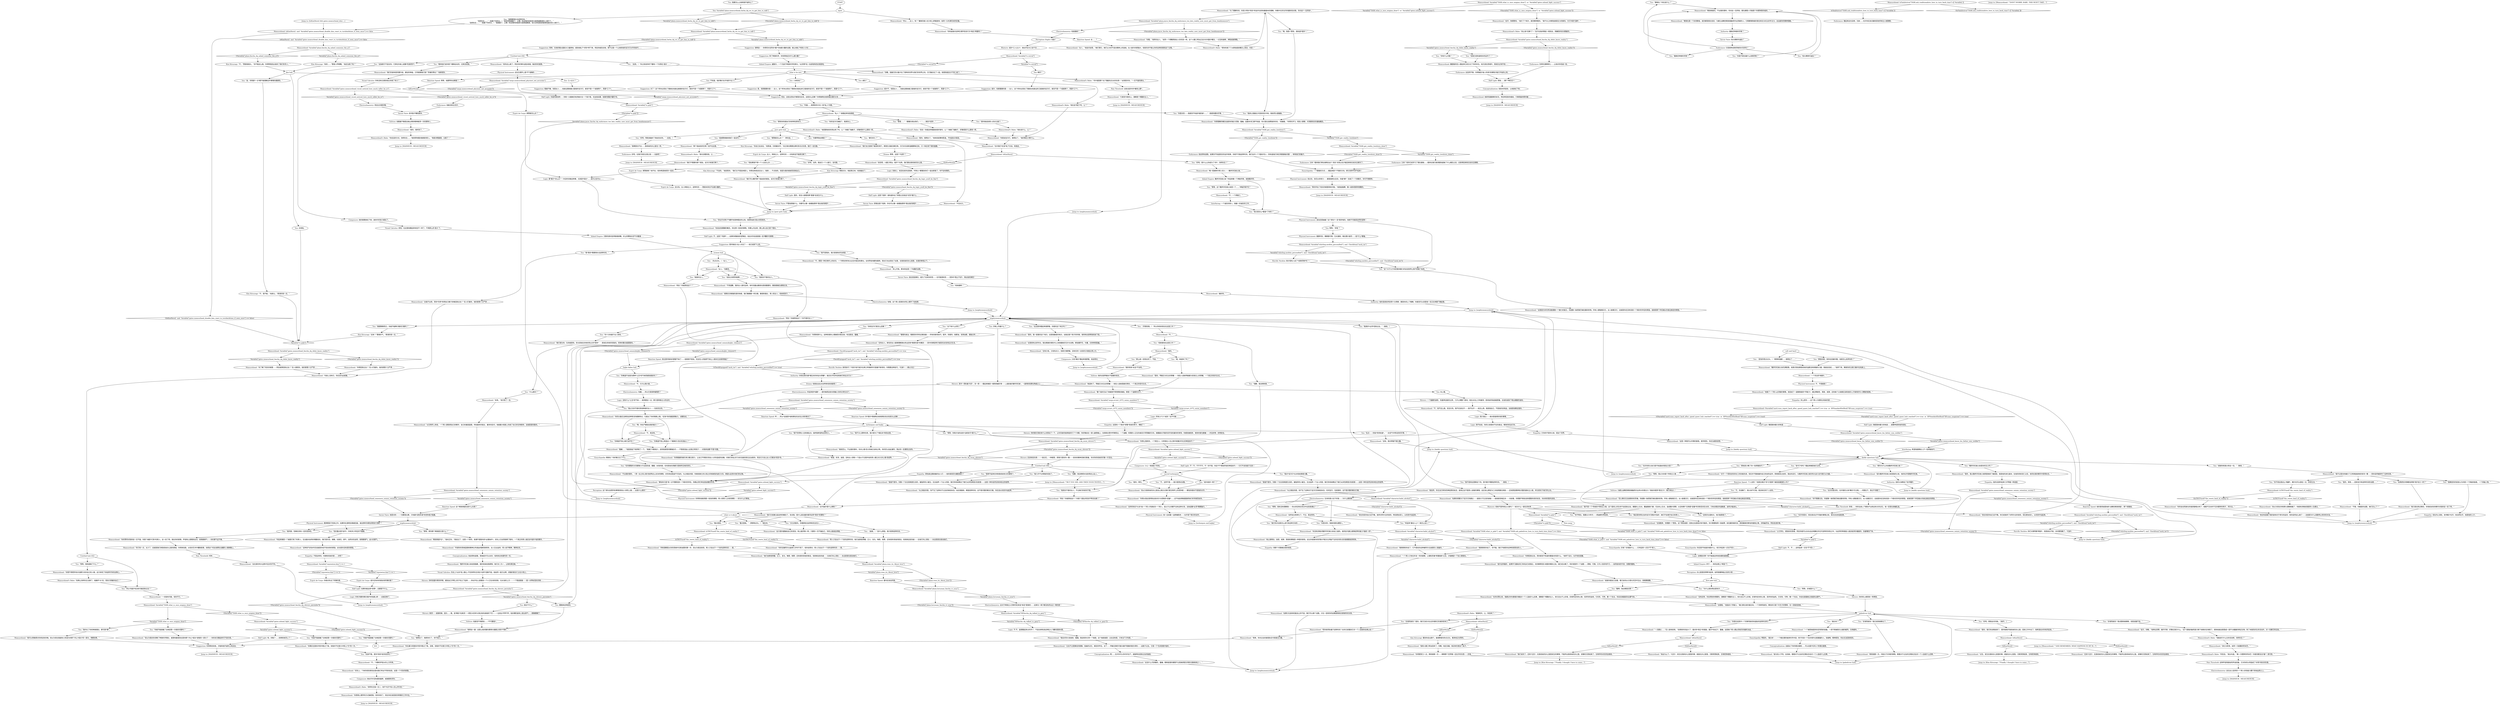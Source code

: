 # MEASUREHEAD / FASCHA DQ
# Ask Measurhead if he knows way to turn back time and have converstaion about True Men in his mum's office.,
# ==================================================
digraph G {
	  0 [label="START"];
	  1 [label="input"];
	  2 [label="Measurehead's Babe: “他能进行什么生命活动呢，测颅先生？”"];
	  3 [label="Untitled hub (04)"];
	  4 [label="You: “我喜欢女人。”"];
	  5 [label="techniques and kojka"];
	  6 [label="Kim Kitsuragi: “还来？”警督叹气。“那请你快一点。”"];
	  7 [label="Measurehead: “你身上没有它。你应该为此感激。”"];
	  8 [label="Measurehead: “私人？”他看起来有些困惑。"];
	  9 [label="Measurehead's Babe: “他是要他妈的哭出来了吗，让？”她皱了皱鼻子，好像闻到什么臭味一样。"];
	  10 [label="You: “你要带我去哪里？”"];
	  11 [label="You: “要花多久？”"];
	  12 [label="Measurehead: “别恐慌，火腿三明治。我开个玩笑。我们要去我母亲的办公室。”"];
	  13 [label="Measurehead: “实际上，个体的视觉表现总是向我们传达不同的信息。这是一个代际的割裂。”"];
	  14 [label="Endurance: 他能活到五百岁。"];
	  15 [label="You: “雅伊济尼奥父亲是你的生父吗？”"];
	  16 [label="Measurehead: “对于一个受到创伤的社工的刻板忧虑。现实并不围绕着你自己的创伤运作。即使我有过创伤，我会欢迎它。与雅伊济尼奥父亲的伟大战斗会令我引以为豪。”"];
	  17 [label="Measurehead: “这是因为你仍然没能摆脱一个暴力的国王。你就像一条把尾巴缩在腿间的狗。所有人都能看见它。女人能看见它，这就是你还没有找到一个相衬的伴侣的原因。或者是那个伴侣被从你身边偷走的原因。”"];
	  18 [label="Reaction Speed: 雷内应该会同意。"];
	  19 [label="You: “我以为你不喜欢其他种族的女人——包括克吉克。”"];
	  20 [label="Logic: 你有冷硬的事实保护你免遭心碎——这就足够了。"];
	  21 [label="Measurehead: Variable[\"gates.measurhead_semenese_semen_retention_society\"]"];
	  22 [label="Variable[\"gates.measurhead_semenese_semen_retention_society\"]", shape=diamond];
	  23 [label="!(Variable[\"gates.measurhead_semenese_semen_retention_society\"])", shape=diamond];
	  24 [label="Logic: 智力独立——绝对是值得庆祝的事情。"];
	  25 [label="Measurehead: “在我看来，你需要一个警告。这个警告就是：回到过去是绝对有可能的。你只需要取得一张船票，前往塞热格利岛，那是塞美尼群岛的极南之境，亦称幽灵岛。然后走进灰域。”"];
	  26 [label="You: “好吧，那我去问问她。”[离开。]"];
	  27 [label="You: “灰域驾驶员？我已经和她聊过了。”"];
	  28 [label="Measurehead: IsKimHere()"];
	  29 [label="IsKimHere()", shape=diamond];
	  30 [label="!(IsKimHere())", shape=diamond];
	  31 [label="Measurehead: Variable[\"TASK.get_reality_lowdown_done\"]"];
	  32 [label="Variable[\"TASK.get_reality_lowdown_done\"]", shape=diamond];
	  33 [label="!(Variable[\"TASK.get_reality_lowdown_done\"])", shape=diamond];
	  34 [label="Measurehead: ”记住，发生在我妈办公室里的事，就留在办公室里。沉默冥想结束，生物竞争继续。“"];
	  35 [label="Measurehead: IsKimHere()"];
	  36 [label="IsKimHere()", shape=diamond];
	  37 [label="!(IsKimHere())", shape=diamond];
	  38 [label="Jump to: [Kim Kitsuragi: \"\"Finally. I thought I have to come...\"]"];
	  39 [label="Measurehead's Babe: “别让他*无聊*了！”宝贝在指间卷起一缕发丝，用嫌恶的目光瞪着你。"];
	  40 [label="Measurehead's Babe: “*你*就是那个在下腹部位生长的东西！”女孩怒斥你。“一文不值的家伙。”"];
	  41 [label="Pain Threshold: 这些话语令你*痛彻心扉*。"];
	  42 [label="Measurehead: “女人，”他自问自答。“她们恨它。她们认为你不适合精神上的连结。女人能令你更强大，但首先你不能让你的自卑妨害到这个过程。”"];
	  43 [label="You: “不，当然不是——我只是想试试看。”"];
	  44 [label="Measurehead: “你了解了现实的根茎——然后就想回到过去？”巨人凝视你。他的表情十分严肃……"];
	  45 [label="Measurehead: IsKimHere()  and  Variable[\"gates.measurhead_disable_kim_react_to_turnbacktime_if_seen_once\"] == false"];
	  46 [label="IsKimHere()  and  Variable[\"gates.measurhead_disable_kim_react_to_turnbacktime_if_seen_once\"] == false", shape=diamond];
	  47 [label="!(IsKimHere()  and  Variable[\"gates.measurhead_disable_kim_react_to_turnbacktime_if_seen_once\"] == false)", shape=diamond];
	  48 [label="Suggestion: 除了种族科学，你觉得他还对什么感兴趣？"];
	  49 [label="You: “那是……”（慢慢扫视女孩们。）“……某些*东西*。”"];
	  50 [label="Esprit de Corps: 那警督怎么办？"];
	  51 [label="Esprit de Corps: 女人，种族主义，逆转时间——对他来说不能更无聊了。"];
	  52 [label="Kim Kitsuragi: 警督点头，收起笔记本。他准备走了。"];
	  53 [label="Endurance: 好吧，在我们改变主意之前——动身吧！"];
	  54 [label="You: “性的重点是*协作*。你有多少伴侣并不重要。”"];
	  55 [label="Empathy: 不是这样的。你拥有母亲的爱……对吧？"];
	  56 [label="Measurehead: “他做了一个男人必须做的事情。他变成了一道钢铁般的*平衡力*。通过稀缺性、禁欲、戒律，还有每个父亲都应该和他的儿子保持的令人尊敬的距离。”"];
	  57 [label="Measurehead: “雅伊济尼奥父亲充满智慧。他意识到如果我母亲的温柔没有制衡的力量，我就会变成……”他停下来，确保你的注意力集中在他身上。"];
	  58 [label="Measurehead: “这里曾有过好时光。我在精美的填色书上涂抹塞美尼花卉与动物。那些魔芋花、针鼹、红树林和狐蝠。”"];
	  59 [label="Conceptualization: 嗯……也许你可以多问问当下，就能明白回到过去的秘密。"];
	  60 [label="You: “你和宝贝们是怎么回事？”"];
	  61 [label="You: “精保社？你在说什么？”"];
	  62 [label="Measurehead: “我刚刚和你说了。它不是给你这种被阿尔古迷惑的人准备的。”"];
	  63 [label="Jump to: [mightymeasurehub]"];
	  64 [label="Jump to: [mightymeasurehub]"];
	  65 [label="Measurehead: “很显然，你无法打碎你的神经质的执念。哀悼过去不是男人该做的事情。这应该让那些为亡夫恸哭寡妇来做——还有那些精神有问题的康米主义者，终日悲叹于他们的公社。”"];
	  66 [label="first pale hub"];
	  67 [label="Measurehead: “我和火腿三明治回来了。你瞧，他还活着。我没有伤害这个条子。”"];
	  68 [label="You: “我需要想办法逆转时间。”\n“测颅先生……”（低垂下你的头。）“我觉得我搞砸了，让唯一有足够的财富来为我答疑解惑的人离开了。”\n“测颅先生……”（低垂下你的头。）“我搞砸了，让唯一有足够的财富来为我答疑解惑，但又没有富裕到能够扭曲光的人离开了。”"];
	  69 [label="Measurehead: “别以为我向你讲解了种族科学理论，就意味着我现在是你那个内心*成长*进程的一部分了——你的状况看起来可不容乐观。”"];
	  70 [label="You: 我要怎么让他和我开诚布公？"];
	  71 [label="You: Variable[\"plaza.measurehead_facha_dq_wc_to_get_him_to_talk\"]"];
	  72 [label="Variable[\"plaza.measurehead_facha_dq_wc_to_get_him_to_talk\"]", shape=diamond];
	  73 [label="!(Variable[\"plaza.measurehead_facha_dq_wc_to_get_him_to_talk\"])", shape=diamond];
	  74 [label="Measurehead: Variable[\"plaza.measurehead_facha_dq_wc_to_get_him_to_talk\"]"];
	  75 [label="Variable[\"plaza.measurehead_facha_dq_wc_to_get_him_to_talk\"]", shape=diamond];
	  76 [label="!(Variable[\"plaza.measurehead_facha_dq_wc_to_get_him_to_talk\"])", shape=diamond];
	  77 [label="You: （说谎。）“你之前说你的下腹有一个东西在‘成长’……”"];
	  78 [label="Jump to: [MAINHUB - MEASUREHUB]"];
	  79 [label="Measurehead: “消化与排泄，如同一只超重的阿米巴。”"];
	  80 [label="Jump to: [MAINHUB - MEASUREHUB]"];
	  81 [label="Measurehead: “不。”"];
	  82 [label="Empathy: 这里有一个绝对*崇敬*母亲的孝子。棒极了！"];
	  83 [label="Half Light: 你就同意他吧——你和一头塞美尼老虎被关在一个笼子里。任由他处置。他随时都能*碾死*你。"];
	  84 [label="You: “我真的*必须*回到过去。”（继续。）"];
	  85 [label="Measurehead: “看看你身边。看看性科学的近期发展——所有的新奇技巧，配件，防腐剂，按摩油，润滑油膏，堕胎诊所……”"];
	  86 [label="Measurehead: Variable[\"plaza.fascha_dq_asked_someone_the_q\"]"];
	  87 [label="Variable[\"plaza.fascha_dq_asked_someone_the_q\"]", shape=diamond];
	  88 [label="!(Variable[\"plaza.fascha_dq_asked_someone_the_q\"])", shape=diamond];
	  89 [label="Perception (Sight): 纹身？"];
	  90 [label="Measurehead: “我们可以撇开那个低幼态的朋友。这次只有我们两个。”"];
	  91 [label="You: “曷城警督能和我们一起去吗？”"];
	  92 [label="Measurehead: “这在爱的伟大战争中会对你不利。”"];
	  93 [label="You: “文化的胜利。你看那些吉皮特和克吉克人……”"];
	  94 [label="Half Light: 如果你能运用*恐惧*，还要爱干什么。"];
	  95 [label="Visual Calculus: 历史上*从未*有人像让·卢克测颅先生现在*这样*坚毅不屈。他如同一座方尖碑，顽强的意志伫立在大地上。"];
	  96 [label="Jump to: [daddy questions hub]"];
	  97 [label="Measurehead: “否认事实无法拯救你的灵魂。你就像一条把尾巴缩在腿间的狗。所有人都能看见它。女人能看见它，这就是你还没有找到一个相衬的伴侣的原因。或者是那个伴侣被从你身边偷走的原因。”"];
	  98 [label="Logic: 不-不，盖理看起来太科学了，不适合掺和进这种乱七八糟的爱欲纠葛。"];
	  99 [label="Measurehead: Variable[\"plaza.rene_its_About_love\"]"];
	  100 [label="Variable[\"plaza.rene_its_About_love\"]", shape=diamond];
	  101 [label="!(Variable[\"plaza.rene_its_About_love\"])", shape=diamond];
	  102 [label="Measurehead: Variable[\"plaza.lorryman_fascha_rc_scss\"]"];
	  103 [label="Variable[\"plaza.lorryman_fascha_rc_scss\"]", shape=diamond];
	  104 [label="!(Variable[\"plaza.lorryman_fascha_rc_scss\"])", shape=diamond];
	  105 [label="Physical Instrument: 你得和他搞清楚一些别的事情，男人和男人之间的事情——你为什么打晕他。"];
	  106 [label="You: “抱歉，我没想把对话变得这么私人。”"];
	  107 [label="Measurehead: “我毫不意外。你像一个在垃圾堆里生活的，被抛弃的小畜生。无法滋养一个女人的爱。我们的母亲教会了我们从异性那里识别爱意——这是一种你显然没有体验过的纽带。”"];
	  108 [label="Measurehead: (Variable[\"yard.cuno_report_back_after_speed_quest_hub_reached\"] == true  or  XPStandardSetBool(\"XP.cuno_suspicion\") == true)"];
	  109 [label="(Variable[\"yard.cuno_report_back_after_speed_quest_hub_reached\"] == true  or  XPStandardSetBool(\"XP.cuno_suspicion\") == true)", shape=diamond];
	  110 [label="!((Variable[\"yard.cuno_report_back_after_speed_quest_hub_reached\"] == true  or  XPStandardSetBool(\"XP.cuno_suspicion\") == true))", shape=diamond];
	  111 [label="You: “也许你的父亲只是不知道如何表达关爱？”"];
	  112 [label="You: “是的，咳咳……回到宝贝和逆转时间的话题……”"];
	  113 [label="Interfacing: 一个诚实的男人，做着一份诚实的工作。"];
	  114 [label="You: “这和宗主国有关。他只能靠我了。”"];
	  115 [label="Measurehead: “还有*记住*，在我母亲的办公室里发生的事情，不能传出我母亲的办公室。安静的沉思结束了，生物学的对抗将会继续。”"];
	  116 [label="You: “灰域驾驶员？是的，我们已经讨论过灰域和它的诸多影响了。”"];
	  117 [label="Jump to: [IsKimHere() && gates.measurhead_disa ...]"];
	  118 [label="Encyclopedia: 啊是的，‘蛋白块’——一个格拉德的舶来科学术语，用于形容一个在灰域中过度暴露的人。张着嘴，精神紧张，完全无法回到现实。"];
	  119 [label="You: “哦，她退休了吗？”"];
	  120 [label="Horrific Necktie: 新奇技巧？*你的*技巧或许在弗兰考格斯时代是最不新奇的。你需要这种技巧，*兄弟*——赖以为生！"];
	  121 [label="You: “你的宝贝们美极了。我真伤心。”"];
	  122 [label="You: “但如果我不想一个人去怎么办……。”"];
	  123 [label="Measurehead: “唯一配被称作男人的人——雅伊济尼奥父亲。”"];
	  124 [label="Inland Empire: 雅伊济尼奥父亲？听起来像一个神秘学家。或者魔术师。"];
	  125 [label="Half Light: 不，这是个*陷阱*……如果你顺着他的逻辑走，他会对你说或者做一些*糟糕*的事情……"];
	  126 [label="You: 摆脱掉这种感觉。"];
	  127 [label="Measurehead: “你的自动驾驶仪的鬼哭狼嚎太响了，我看不见也听不见你要举的例子，阿尔古。”"];
	  128 [label="Horrific Necktie: 你们大聊特聊*精液*，但是谁也不射。派对要落幕了，*兄弟*。"];
	  129 [label="Measurehead: “你不需要记住。你就像一条把尾巴缩在腿间的狗。所有人都能看见它。女人能看见它，这就是你还没有找到一个相衬的伴侣的原因。或者是那个伴侣被从你身边偷走的原因。”"];
	  130 [label="Measurehead: “精保社是一个封闭群组，成员都是意志坚定、为建立战略性精液储备而作出贡献的人。它需要钢铁般的意志和无与伦比的专注力。这远超你的精神潜能。”"];
	  131 [label="Measurehead: Variable[\"gates.measurhead_semenokojkic_chimera\"]"];
	  132 [label="Variable[\"gates.measurhead_semenokojkic_chimera\"]", shape=diamond];
	  133 [label="!(Variable[\"gates.measurhead_semenokojkic_chimera\"])", shape=diamond];
	  134 [label="You: “我们的对话是怎么进行到这种方向的……”"];
	  135 [label="Jump to: [techniques and kojka]"];
	  136 [label="Jump to: [mightymeasurehub]"];
	  137 [label="Measurehead: Variable[\"gates.measurehead_know_his_father_was_welder\"]"];
	  138 [label="Variable[\"gates.measurehead_know_his_father_was_welder\"]", shape=diamond];
	  139 [label="!(Variable[\"gates.measurehead_know_his_father_was_welder\"])", shape=diamond];
	  140 [label="Jump to: [paledriver hub]"];
	  141 [label="Endurance: 看起来这也没用，兄弟……也许你应该试着和其他传统主义者聊聊。"];
	  142 [label="Jump to: [Measurehead: \"\"DON'T WORRY, BABE. THIS WON'T TAKE...\"]"];
	  143 [label="Jump to: [Measurehead: \"\"AND REMEMBER. WHAT HAPPENS IN MY M...\"]"];
	  144 [label="You: “等等，我到底缺了什么？”"];
	  145 [label="Measurehead: “你确实在肢体冲突中胜过了我，但我并不在智力冲突上*欠*你一次。”"];
	  146 [label="You: “这条裤子不适合你。它穿在你身上就像*性爱把手*。”"];
	  147 [label="Measurehead: “整个组织见证了她被授予荣誉镌刻镇纸。那是一个温柔的日子。”"];
	  148 [label="Measurehead: “我会对你大发慈悲，蚕蛹。我会和你分享一个秘密。这个秘密就是：过去没有爱。只有当下才有爱。”"];
	  149 [label="You: “或许就讲一两个？”"];
	  150 [label="You: “什么胜利？”"];
	  151 [label="Measurehead: Variable[\"TASK.get_reality_lowdown\"]"];
	  152 [label="Variable[\"TASK.get_reality_lowdown\"]", shape=diamond];
	  153 [label="!(Variable[\"TASK.get_reality_lowdown\"])", shape=diamond];
	  154 [label="Measurehead: Variable[\"gates.measurhead_fascha_dq_didnt_know_reality\"]"];
	  155 [label="Variable[\"gates.measurhead_fascha_dq_didnt_know_reality\"]", shape=diamond];
	  156 [label="!(Variable[\"gates.measurhead_fascha_dq_didnt_know_reality\"])", shape=diamond];
	  157 [label="Jump to: [MAINHUB - MEASUREHUB]"];
	  158 [label="Kim Kitsuragi: “不会的。”他安慰你。“我们又不是连体婴儿。你想去和他谈论女人，我想……干点别的。别因为我的缘故而克制自己。”"];
	  159 [label="Half Light: 这是个陷阱！谁知道你去了那里之后他会*对你*做什么……"];
	  160 [label="Esprit de Corps: 那警督呢？他不在，但你希望他和你一起去……"];
	  161 [label="Esprit de Corps: 没关系。女人种族主义，逆转时间——警督本来也不会感兴趣的。"];
	  162 [label="Measurehead: “你的赞同对我来说一文不值。你是个被爱*打败*的男人。这一目了然。我在你的表情、声音和心里看到这点。爱需要勇气——你的勇气还不够。”"];
	  163 [label="Measurehead: Variable[\"reputation.kim\"] >= 1"];
	  164 [label="Variable[\"reputation.kim\"] >= 1", shape=diamond];
	  165 [label="!(Variable[\"reputation.kim\"] >= 1)", shape=diamond];
	  166 [label="Measurehead: “我没有屈服于我的身体对于享乐的追求。但你显然这么做了——这就是为什么我要停止和你的对话。”"];
	  167 [label="Empathy: 打你的不是你父亲，是这个世界。"];
	  168 [label="Measurehead: “与之相反的是，你产生了这种对于宝贝们的病态执念。任何宝贝，包括我的。这不是问题的解决方案。”"];
	  169 [label="You: “我几乎不记得我的母亲了。”"];
	  170 [label="Measurehead: “哪怕你只是*有一点*想要找到一个相衬的伴侣，你都必须打碎这层幼稚的外壳。”"];
	  171 [label="You: “为什么我觉得这里有诈……”"];
	  172 [label="Measurehead: “在你买票之前，我建议你先看看灰域能对一个人造成什么后果。酒精是个残酷的主人，但它还比不上灰域。灰域夺走你的心智，丢弃你的血肉。它任性、可怖，像一个处女。你会在她面前失去勇气的。”"];
	  173 [label="Measurehead: “是的。我们的会晤结束了。是时候离开我母亲的办公室，回到工作中去了。我希望这对你有所启发。”"];
	  174 [label="Measurehead: “我们说完了。还有*记住*，在我母亲的办公室里发生的事情，不能传出我母亲的办公室。安静的沉思结束了，生物学的对抗将会继续。”"];
	  175 [label="Measurehead: “你想回到过去？”巨人盯着你。他的表情十分严肃……"];
	  176 [label="Measurehead: “我可以想象那对你来说有多难。别以为现在我就有义务成为你那个内心*成长*的一部分。想都别想。”"];
	  177 [label="Measurehead's Babe: “听到没，”她尖叫道，“像一只肥胖的阿米巴！你甚至都没法*操*！真可悲。”"];
	  178 [label="Measurehead: “所以……女人，哈？”塞美尼超人在沙发上舒展身体，如同一头布满花纹的巨猫。"];
	  179 [label="women hub"];
	  180 [label="You: （环顾四周。）“所以你妈妈现在在这里工作？”"];
	  181 [label="Measurehead: “我的母亲*永远*不会死。”"];
	  182 [label="Untitled hub (08)"];
	  183 [label="You: “我承认我最近才回到现实中来。我依然头昏脑胀。”"];
	  184 [label="Measurehead: 雕塑般的巨人看起来已经忘记了你的存在。他沉浸在思绪中，视线扫过地平线……"];
	  185 [label="Measurehead: “它甚至令我伤心。酒精是个残酷的主人。”"];
	  186 [label="You: “是时候说到男人的对立面了。”"];
	  187 [label="Measurehead: “也许我们*应该*私下交谈。和我走。”"];
	  188 [label="Kim Kitsuragi: “你自己去谈话。”他答道，扫视着扶手。“反正我也需要去弗利多买点东西。我们一会见面。”"];
	  189 [label="Measurehead: Variable[\"whirling.necktie_personified\"]  and  CheckItem(\"neck_tie\")"];
	  190 [label="Variable[\"whirling.necktie_personified\"]  and  CheckItem(\"neck_tie\")", shape=diamond];
	  191 [label="!(Variable[\"whirling.necktie_personified\"]  and  CheckItem(\"neck_tie\"))", shape=diamond];
	  192 [label="You: “谢谢你和我分享这一切。”（继续。）"];
	  193 [label="Electrochemistry: 有趣……所以它是某种催情药？"];
	  194 [label="You: “我不觉得有人在和我乱交。虽然我希望有这样的人。”"];
	  195 [label="Reaction Speed: 哼……所以*这就是*他和那些克吉克之间的情况了……"];
	  196 [label="Jump to: [daddy questions hub]"];
	  197 [label="Jump to: [mightymeasurehub]"];
	  198 [label="You: “你不明白。我要从30年代——把迪斯科带回来。”"];
	  199 [label="Measurehead: “或许这样最好。如果学习基础词汇的机会已经错过，向你解释现实-根茎的精妙之处，就已经太晚了。将灰域视作一个谜题——黑暗、可憎，又令人惊异地平凡——如同结块的牛奶、发霉的蜜桃。”"];
	  200 [label="Endurance: 又来？但你已经学习了理论基础……看来在我们搞清楚到底缺了什么概念之后，还是得回来和石柱先生聊聊。"];
	  201 [label="Measurehead: Variable[\"gates.mhead_fight_success\"]"];
	  202 [label="Variable[\"gates.mhead_fight_success\"]", shape=diamond];
	  203 [label="!(Variable[\"gates.mhead_fight_success\"])", shape=diamond];
	  204 [label="You: “你就不能直截了当地回答一次我的问题吗？”"];
	  205 [label="Measurehead: “你想用心理学的方式操控我，但你失败了。现在你应该回到你卑微的工作中去。”"];
	  206 [label="Electrochemistry: 而且比你更好看。"];
	  207 [label="Measurehead: “是的。”"];
	  208 [label="Measurehead: “是的。带着无与伦比的荣耀——有些人说她带着最为至高无上的荣耀。一个真正的现代仪式。”"];
	  209 [label="You: “抱歉，我没想刺探。”"];
	  210 [label="Reaction Speed: 女……？"];
	  211 [label="Measurehead: “然后？你就想说这个？你不喜欢女人？”"];
	  212 [label="what is it about"];
	  213 [label="You: “当下有什么好的？”"];
	  214 [label="Measurehead: Variable[\"gates.mhead_fight_success\"]"];
	  215 [label="Variable[\"gates.mhead_fight_success\"]", shape=diamond];
	  216 [label="!(Variable[\"gates.mhead_fight_success\"])", shape=diamond];
	  217 [label="Measurehead: “为了理解时间，你至少得对*现实*的运作法则有最基本的理解。你眼中无穷无尽的震惊告诉我，你对此*一无所知*。”"];
	  218 [label="Untitled hub (02)"];
	  219 [label="Measurehead: “我们去王国地下最深的洞穴，那里生活着无眼生物，它们对光线和温暖蒙昧无知，只一味在地下潜伏盘踞。”"];
	  220 [label="Shivers: 一个强硬的身影，有着神话般的比例，几乎占满整个房间。他在水池上方弯着背，肌肉如同海浪般舒展，在他的皮肤下卷出细腻的波纹。"];
	  221 [label="Electrochemistry: 这对于种族主义货車司机来说*肯定*是假的——这家伙一辈子都没有挤出过一两的爱！"];
	  222 [label="Jump to: [Measurehead: \"\"BUT YOU DID. AND THEN YOUR TESTICL...\"]"];
	  223 [label="Measurehead: “多么可惜。那本来会是一个有趣的话题。”"];
	  224 [label="Measurehead: “绝望。祈求。迷惑。没有女人想和一个屈从于生理冲动的男人建立长久的心理-性纽带。”"];
	  225 [label="Measurehead: Variable[\"gates.mhead_fight_success\"]"];
	  226 [label="Variable[\"gates.mhead_fight_success\"]", shape=diamond];
	  227 [label="!(Variable[\"gates.mhead_fight_success\"])", shape=diamond];
	  228 [label="Measurehead: “如果你想要关于宝贝们的建议——或者关于生活的奥秘——或者甚至瑞瓦肖——向前看。你需要不断前进来摆脱失败的状态。向未来的胜利进发。”"];
	  229 [label="Measurehead: “不。”冷静的声音从你上方传来。"];
	  230 [label="Measurehead's Babe: “测颅先生独一无二，他不*在乎*别人怎么评价他！”"];
	  231 [label="Visual Calculus: 奇怪，在这里他看起来有些不一样了。不再那么的‘庞大’了。"];
	  232 [label="Measurehead: Variable[\"cargo.evrart_2372_union_members\"]"];
	  233 [label="Variable[\"cargo.evrart_2372_union_members\"]", shape=diamond];
	  234 [label="!(Variable[\"cargo.evrart_2372_union_members\"])", shape=diamond];
	  235 [label="Measurehead: Variable[\"cargo.measurehead_physinst_not_accurate\"]"];
	  236 [label="Variable[\"cargo.measurehead_physinst_not_accurate\"]", shape=diamond];
	  237 [label="!(Variable[\"cargo.measurehead_physinst_not_accurate\"])", shape=diamond];
	  238 [label="mightymeasurehub"];
	  239 [label="Reaction Speed: 这个精液保留社是什么东西？"];
	  240 [label="Physical Instrument: 但记住，别花太多努力——要是搞得太复杂，你就*梆*！变成了一个四眼仔。你可不想那样。"];
	  241 [label="Measurehead: Variable[\"gates.measurhead_fascha_dq_didnt_know_reality\"]"];
	  242 [label="Variable[\"gates.measurhead_fascha_dq_didnt_know_reality\"]", shape=diamond];
	  243 [label="!(Variable[\"gates.measurhead_fascha_dq_didnt_know_reality\"])", shape=diamond];
	  244 [label="You: “那和你的朋友们的奇特性质有关。”"];
	  245 [label="You: “那警督怎么办？”（转向金。）"];
	  246 [label="Logic: 别担心，他没在给你设陷阱。*所有人*都看到你们一起去那里了。你不会有事的。"];
	  247 [label="Measurehead: “听起来像是一个被爱打败了的男人。无法面对自然的残酷现实。我们是天空，蝴蝶，杜鹃花，犀牛，自然对抗自然。爱需要勇气。战斗的勇气。”"];
	  248 [label="Measurehead: “你只有一点。太少了。这就是我们来我母亲办公室的原因。你得来找我，从性的艺术中攫取智慧。别把这个机会浪费在谄媚的人格映像上。”"];
	  249 [label="Inland Empire: 沉默的房间显得昏昏欲睡，灰尘的颗粒在空气中翻涌……"];
	  250 [label="Measurehead: “我们已经建立起这样的概念了。告诉我，是什么驱动着你搜寻这样*奇妙*的事物？”"];
	  251 [label="Conceptualization: 他说得有道理。思维或许可以永存，但肉体总有腐朽的一天。"];
	  252 [label="daddy questions hub"];
	  253 [label="Jump to: [daddy questions hub]"];
	  254 [label="You: 向上看。"];
	  255 [label="Pain Threshold: 奇怪……你的全身上下都找不出和这有关的记忆。他一定是在胡编乱造。"];
	  256 [label="Measurehead: “与之相反的是，你产生了这种对于过去的病态执念。站在我面前，期望逆转时间。这不是问题的解决方案。你应该从失败中站起来。”"];
	  257 [label="Measurehead: “蚕蛹……”他居高临下地停顿了一下。“我属于*精保社*。违背我意愿的繁殖后代——不管是混血儿还是正常孩子——对我来说都*不是*问题。”"];
	  258 [label="Jump to: [Kim Kitsuragi: \"\"Finally. I thought I have to come...\"]"];
	  259 [label="Measurehead: “你瞧，他破烂的大脑卡在了某种异世界与我们的世界之间。它们融合在了一起。他很快就会分不清二者了。”"];
	  260 [label="Measurehead: Variable[\"gates.measurehead_viscal_noticed_how_much_taller_he_is\"]"];
	  261 [label="Variable[\"gates.measurehead_viscal_noticed_how_much_taller_he_is\"]", shape=diamond];
	  262 [label="!(Variable[\"gates.measurehead_viscal_noticed_how_much_taller_he_is\"])", shape=diamond];
	  263 [label="Physical Instrument: 这在生理学上是*不*准确的……"];
	  264 [label="Measurehead: “从生物学上来说，一个男人要是把自己的精华、自己的基因蓝图，传给最多的宿主、最多的后代，他就最大程度上完成了自己的生物使命。这就是爱的胜利。”"];
	  265 [label="mightymeasurehub"];
	  266 [label="You: “等等，那你那个精液团又是什么？”"];
	  267 [label="Suggestion: 而且，这些女孩似乎都是克吉克。这是怎么回事？你得搞明白他和格拉德的关系……"];
	  268 [label="Measurehead's Babe: “他在说什么，让？”"];
	  269 [label="Measurehead: “你是说宝贝们，我明白了。”他好像在计算什么。"];
	  270 [label="Measurehead: “那个低幼态的生物？他不在这里。”"];
	  271 [label="Jump to: [mightymeasurehub]"];
	  272 [label="Measurehead: IsTHCFixed(\"the_waste_land_of_reality\")"];
	  273 [label="IsTHCFixed(\"the_waste_land_of_reality\")", shape=diamond];
	  274 [label="!(IsTHCFixed(\"the_waste_land_of_reality\"))", shape=diamond];
	  275 [label="Measurehead: “弃绝酒精是从你的思维中扫除迷雾的第一步。别以为我没发现。男人只会出于一个目的逆转时间——爱。”"];
	  276 [label="You: “我同意，性确实具有一定的竞争性。”"];
	  277 [label="Esprit de Corps: 你绝对失去了同事的爱。"];
	  278 [label="Measurehead: “一个完全的*娘炮*。”"];
	  279 [label="Reaction Speed: ‘个人创伤’？他是在暗示*你*才是那个被爸爸暴揍的人吗？"];
	  280 [label="You: “你难道不担心制造出一个塞美尼-克吉克混血儿？”"];
	  281 [label="You: “你是不是在磕什么违禁药物？”"];
	  282 [label="Measurehead: Variable[\"character.habit_alcohol\"]"];
	  283 [label="Variable[\"character.habit_alcohol\"]", shape=diamond];
	  284 [label="!(Variable[\"character.habit_alcohol\"])", shape=diamond];
	  285 [label="Authority: 你现在肩负着*瑞瓦肖的命运与荣耀*，谁还在乎性伴侣和她们的乱交行为？"];
	  286 [label="You: “别再把任何事都说得和*我*有关一样了”"];
	  287 [label="Half Light: 不，不……这听起来一点也*不*诱人！"];
	  288 [label="Measurehead: “或者你就自己去看。看它如何从沙漠与天空中生出，吞噬珊瑚礁。”"];
	  289 [label="You: “你是在说其中一个货車驾驶员知道如何逆转时间吗？”"];
	  290 [label="Measurehead: ”到此为止了。*记住*，发生在我妈办公室里的事，就留在办公室里。沉默冥想结束，生物竞争继续。“"];
	  291 [label="Measurehead's Babe: “你说话的方式，测颅先生……”她崇拜地看向魁梧的男人。“简直诗情画意。太美了！”"];
	  292 [label="You: “但她曾经在这里工作？”"];
	  293 [label="Measurehead: “然后？你就想说这个？你是个混乱的性别平等活动家？”"];
	  294 [label="Measurehead: “感情交流增强性爱的快感。我们像藤蔓一样交缠。脆弱和强壮，男人和女人，母亲和孩子。”"];
	  295 [label="You: “嘿，我是个警官，我知道*很多*！”"];
	  296 [label="Endurance: 又来？看来我们得在搞明白这个‘现实’东西之后才能回来和石柱先生聊天了。"];
	  297 [label="Jump to: [MAINHUB - MEASUREHUB]"];
	  298 [label="Half Light: 把他……踢个*稀巴烂*！"];
	  299 [label="Encyclopedia: 一个勤勉的方式……看起来是个不错的方向。把它变得*科学*起来！"];
	  300 [label="Jump to: [MAINHUB - MEASUREHUB]"];
	  301 [label="Measurehead: “我们不需要你那个朋友。这次只有我们两个。”"];
	  302 [label="You: （先点点头。）“女人。”"];
	  303 [label="Measurehead: “你的话被阿尔古盖得几乎听不清了，但你说得对。男人只会出于一个目的逆转时间——爱。”"];
	  304 [label="Pain Threshold: 哎哟……"];
	  305 [label="Measurehead: Variable[\"gates.measurhead_fascha_dq_shivers_jairzinho\"]"];
	  306 [label="Variable[\"gates.measurhead_fascha_dq_shivers_jairzinho\"]", shape=diamond];
	  307 [label="!(Variable[\"gates.measurhead_fascha_dq_shivers_jairzinho\"])", shape=diamond];
	  308 [label="Volition: 他甚至不用肥皂……*不可置信*。"];
	  309 [label="Empathy: 多么悲伤——这个男人只感受过母亲的爱……"];
	  310 [label="Measurehead: Variable[\"whirling.necktie_personified\"]  and  CheckItem(\"neck_tie\")"];
	  311 [label="Variable[\"whirling.necktie_personified\"]  and  CheckItem(\"neck_tie\")", shape=diamond];
	  312 [label="!(Variable[\"whirling.necktie_personified\"]  and  CheckItem(\"neck_tie\"))", shape=diamond];
	  313 [label="Measurehead: “因为雅伊济尼奥父亲是我的父亲，他的名字是雅伊济尼奥。”"];
	  314 [label="You: “不，你误解了。我父亲不打我。我没有任何个人创伤。”"];
	  315 [label="You: “也许你是对的，也许我的父亲*确实*打过我……问题在于，我记不清楚了。”"];
	  316 [label="You: “我想不起来任何和我母亲有关的事情了。”"];
	  317 [label="Measurehead: “不，它只让我兴奋。”"];
	  318 [label="Measurehead: “你的头脑无法辨别这种情况的细微特点。它超出了你的情商上限。*还有*你的基因想象力。试都别试。”"];
	  319 [label="You: “嘿，你在严重低估我的能力！”"];
	  320 [label="Savoir Faire: 街头赛車辛迪加？"];
	  321 [label="Measurehead: Variable[\"gates.measurhead_fascha_dq_mum_shivers\"]"];
	  322 [label="Variable[\"gates.measurhead_fascha_dq_mum_shivers\"]", shape=diamond];
	  323 [label="!(Variable[\"gates.measurhead_fascha_dq_mum_shivers\"])", shape=diamond];
	  324 [label="Shivers: 应该有些东西——一段记忆，一种感受，即使只是惊鸿一瞥——但你的精神深渊沉默着。你对你的母亲的印象一片空白。"];
	  325 [label="Electrochemistry: 听起来很*有趣*——是时候把这些东西融入你的日常生活了。"];
	  326 [label="Jump to: [mightymeasurehub]"];
	  327 [label="You: “我确信你的爸爸认为你是一个顶级掠食者。一个领袖人物。”"];
	  328 [label="Jump to: [mightymeasurehub]"];
	  329 [label="Savoir Faire: 不管他想做什么，你都可以像一条鳗鱼那样*滑出他的掌控*……"];
	  330 [label="Interfacing: 希望他能教给儿子一些焊接技巧……"];
	  331 [label="Measurehead: “去看看。”他指向十字路口。“路口那白发的蛋白块。一个货車驾驶员。哪怕你只是个半吊子的警察，也一定能找到她。”"];
	  332 [label="Measurehead: “再和她聊一次。问她关于灰域的事情。看看对于过去的无情执念会对一个人造成什么后果。”"];
	  333 [label="Measurehead: “而你依然执着于逆转时间？在你已经看到它对一个人造成的后果之后？”"];
	  334 [label="You: “所以*到底*有没有可能回到过去？”"];
	  335 [label="Measurehead: “你恨不得把所有对话都引向你自己的人格，这只体现了你低得可怜的自尊心。”"];
	  336 [label="Electrochemistry: 这位女士显然将一个男人的性能力置于其他品质之上。"];
	  337 [label="Measurehead: “是的，我听到了。”"];
	  338 [label="Volition: 他的话语带着永不屈服的信念。"];
	  339 [label="Measurehead: “然后？你就想说这个？”"];
	  340 [label="Measurehead: “还有女人。剃毛的女人能够理解类似多边恋和*随意性爱*的概念——其中的典型例子就是克吉克的乱交生活。”"];
	  341 [label="sacred techniques"];
	  342 [label="Measurehead: “你想从我这里得到这些欢乐与控制的*武器*……还不如妄想联盟国把他们的军舰签给你。”"];
	  343 [label="Measurehead: Variable[\"gates.measurhead_semenese_semen_retention_society\"]"];
	  344 [label="Variable[\"gates.measurhead_semenese_semen_retention_society\"]", shape=diamond];
	  345 [label="!(Variable[\"gates.measurhead_semenese_semen_retention_society\"])", shape=diamond];
	  346 [label="Measurehead: “你想理解的概念远超你的能力范围，蚕蛹。连基本词汇都不知道，你只是在浪费我的时间。”他皱眉。“你得先学习。和别人聊聊，问清楚现实的基础概念。”"];
	  347 [label="Endurance: 这显然不够。你得做些*耸人听闻*的事情才能打开他的心防。"];
	  348 [label="Endurance: 你得先潜移默化……让他对你坦诚一些。"];
	  349 [label="Measurehead: Variable[\"tc.wirral\"]"];
	  350 [label="Variable[\"tc.wirral\"]", shape=diamond];
	  351 [label="!(Variable[\"tc.wirral\"])", shape=diamond];
	  352 [label="Suggestion: 看着不像。但是女人……他身边围绕着卫星般的宝贝们，甚至不是一个或者两个，而是*三个*。"];
	  353 [label="Logic: 那*案子*怎么办？！你没时间做这种事，尤其是*现在*……或许之后可以……"];
	  354 [label="Measurehead's Babe: “我也没看到他，让……”"];
	  355 [label="Measurehead: “这种丧气的协作空话就是你找不到未来的原因。这也是你没有爱的原因。”"];
	  356 [label="Volition: 他看着不像是会每过两秒精神崩溃一次的那种人。"];
	  357 [label="Measurehead: “他们说那是荣耀，正义，复仇，悔恨，赎罪，还有很多其他的假话，但剥掉这些伪装——在他们内心深处——永远是爱在驱动他们。”"];
	  358 [label="Esprit de Corps: 或许还有你的朋友和同事的爱？"];
	  359 [label="Measurehead: “是的，我从雅伊济尼奥父亲那里继承了基因型。我是他的进化版本。在他的肉体消亡之后，他将在我的精华中获得永生。”"];
	  360 [label="Empathy: 他的话语听起来几乎带着一种渴望。"];
	  361 [label="Authority: 他的语调忽然变得十分肃穆，要是你闭上了眼睛，你甚至可以发誓他一定正在单膝下跪起誓。"];
	  362 [label="Measurehead: “现在改变你自己还不晚。放弃对阿尔古的信仰。然后更加深入。从失败中站起来。”"];
	  363 [label="Shivers: 你的意识深处有什么东西动了一下，让你浑身的结缔组织打了个冷颤。你好像坐在一部儿童雪橇上，在皑皑白雪中呼啸而过。一个温暖、和蔼的人正在你身后引导雪橇的方向，她戴着长手套的双手安抚着你的脊背。你感到被很多、很多的爱包裹着——并且非常、非常安全。"];
	  364 [label="Empathy: 用那个问题痛击他的软肋。"];
	  365 [label="Measurehead: “让它同化、腐蚀你的思维。然后你就可以永永远远地腌在你无可逆转的失败之中。与此同时种族敌人就会耻笑你僵直的、张着嘴的尸体。”"];
	  366 [label="You: “灰域驾驶员？我试图和她聊聊，但是进展不佳。”"];
	  367 [label="Suggestion: 很明显——你得将对话导向*最*令他感兴趣的话题。能让他私下和别人讨论……"];
	  368 [label="You: “那么她一定是去世了。节哀。”"];
	  369 [label="Composure: 小心！他竖起了防线。"];
	  370 [label="You: 无视他。"];
	  371 [label="Drama: 等等，这是个*玩笑*？"];
	  372 [label="Measurehead: “我再说一遍：这是让我完整的柔情与强硬之间的*平衡*。”"];
	  373 [label="Horrific Necktie: 刚才是有人说了*违禁药物*吗？！"];
	  374 [label="Measurehead: Variable[\"gates.measurhead_semenese_semen_retention_society\"]"];
	  375 [label="Variable[\"gates.measurhead_semenese_semen_retention_society\"]", shape=diamond];
	  376 [label="!(Variable[\"gates.measurhead_semenese_semen_retention_society\"])", shape=diamond];
	  377 [label="Electrochemistry: 哇哦。这个男人是真的对性心理学了如指掌。"];
	  378 [label="Measurehead: “是的。我一直喜欢这个地方。这是我最爱的地方。当我还是个孩子的时候，我常来这里等我母亲下班。”"];
	  379 [label="You: “你难道不会因为那种*土豆*的气味而感到困扰吗？”"];
	  380 [label="You: “你难道不担心她们会怀孕？”"];
	  381 [label="kojko babes hub"];
	  382 [label="Electrochemistry: 生命的意义在于欢愉……为什么要拒绝？"];
	  383 [label="Measurehead: “这样说太简单化了。不过，是这样的。”"];
	  384 [label="Measurehead: “如果讨论身体机能会让你不适，我们可以换个话题。讨论一些和你的幼稚感情观念更相符的东西。”"];
	  385 [label="You: “你不用总是这么*强硬*。偶尔也可以放松一点，享受生活。”"];
	  386 [label="Jump to: [mightymeasurehub]"];
	  387 [label="Savoir Faire: 即使这是个陷阱，你也可以像一条鳗鱼那样*滑出他的掌控*……"];
	  388 [label="Rhetoric: 但他不是传统主义者吗？！他为什么一直在讲未来……"];
	  389 [label="You: “酷啊，我去哪里买票？”"];
	  390 [label="paledriver hub"];
	  391 [label="Measurehead: IsKimHere()"];
	  392 [label="IsKimHere()", shape=diamond];
	  393 [label="!(IsKimHere())", shape=diamond];
	  394 [label="Measurehead: “你在暴力的肢体冲突中胜过了我，没错，但我并不在智力冲突上*欠*你一次。”"];
	  395 [label="Suggestion: 你得再劝劝他，才能和他开诚布公地谈谈。"];
	  396 [label="You: “看来他们说你是个健美运动员，还真没说错。”"];
	  397 [label="Visual Calculus: 你有没有注意到他比你高了多少？"];
	  398 [label="Measurehead: “她退休了。带着无与伦比的荣耀——有些人说她是最优秀的。一个真正的现代仪式。”"];
	  399 [label="You: “是的，拜托。”"];
	  400 [label="Measurehead: “传递你的思维蓝图和精神比传递血肉要阳刚得多。女人生出血肉，男人给予精神。精神永存。”"];
	  401 [label="Kim Kitsuragi: “妈的……”警督小声嘟囔。“他还当真了哈？”"];
	  402 [label="Kim Kitsuragi: “不，我不能，”他承认。“那请你快一点。”"];
	  403 [label="Measurehead's Babe: “把你的臭丁丁从那些超前概念上拿走，农民！”"];
	  404 [label="Endurance: 他说得有道理。如果你不知道现实的运作规律，你绝不可能逆转时间。我们去问一个*富裕*的人（你知道他们肯定清楚基础问题），啃啃他们的脑子。"];
	  405 [label="You: 虐恋？"];
	  406 [label="You: 不知道。他好像只在乎他的*女人*。"];
	  407 [label="Suggestion: 是，但更重要的是——女人。这个样本出现在了围绕在他身边的卫星般的宝贝们，甚至不是一个或者两个，而是*三个*。"];
	  408 [label="You: “好吧，当然。我自已一个人能行。没问题。”"];
	  409 [label="Measurehead: “女人。”他重复。"];
	  410 [label="Measurehead: “不，一个焊接工。”"];
	  411 [label="You: “等等，这个雅伊济尼奥父亲是一个……*神秘学家*吗？"];
	  412 [label="Measurehead: “还有沙发。沙发有点小，但是它很舒服。没有任何一台别的沙发能比得上它。”"];
	  413 [label="Logic: 没有什么*土豆*的气味——搞清楚这一点。那只是种族主义的话术。"];
	  414 [label="Encyclopedia: 精保社？你好像又忘了什么……"];
	  415 [label="Measurehead: “精液保留社。不出我的意料，你对此一无所知。匿名撸管人可能是个你更熟悉的组织。”"];
	  416 [label="You: “听起来*激动人心*！我怎么加入？”"];
	  417 [label="Suggestion: 是时候进入私人对话了——他已经卸下心防。"];
	  418 [label="Half Light: 像是肢体暴力的味道……就像坤诺和他的爸爸。"];
	  419 [label="Inland Empire: 终于——有机会搭上*神圣*了。"];
	  420 [label="You: “等等，灰域是什么？”"];
	  421 [label="You: “蛋白块？”"];
	  422 [label="Kim Kitsuragi: 看到你走出房门，曷城警督向你点点头。看来他正在等你。"];
	  423 [label="Measurehead: IsTaskActive(\"TASK.ask_traditionalists_how_to_turn_back_time\")--[[ Variable[ ]]"];
	  424 [label="IsTaskActive(\"TASK.ask_traditionalists_how_to_turn_back_time\")--[[ Variable[ ]]", shape=diamond];
	  425 [label="!(IsTaskActive(\"TASK.ask_traditionalists_how_to_turn_back_time\")--[[ Variable[ ]])", shape=diamond];
	  426 [label="Suggestion: 简单。在他的随从面前大力羞辱他，直到他私下*求你*停下来。然后你就告诉他，那不过是一个让他和他的宝贝们分开的技巧……"];
	  427 [label="Jump to: [MAINHUB - MEASUREHUB]"];
	  428 [label="Measurehead: “过去不过是静态的图像，扭曲的记忆，痴狂的怀旧。当下——带着无限的可能与数不胜数的胜负得失——远胜于过去。它是一个*生机勃勃*组织。”"];
	  429 [label="Measurehead: “你想让我和你，一个陌生人，分享我在人生之旅中收集并内化的神圣技巧？”"];
	  430 [label="Measurehead: “别以为我母亲的办公室会让我忘记我们是生物学上的竞争者——哪怕你根本不是我的对手。”"];
	  431 [label="Measurehead: “不用道歉。我的女人喜欢这样。有时流露出脆弱也是很重要的。脆弱感催生感情交流。”"];
	  432 [label="what is he into"];
	  433 [label="Suggestion: 或许不。但是女人……他身边围绕着卫星般的宝贝们，甚至不是一个或者两个，而是*三个*。"];
	  434 [label="You: “听着……我想和你讨论一些*私人*问题。”"];
	  435 [label="Measurehead: “不会太久。”"];
	  436 [label="You: “我不是懦夫，我只是很有求生欲望。”"];
	  437 [label="You: “重点是爱。”"];
	  438 [label="You: （耸肩。）“没什么原因，我只是想逆转时间。”"];
	  439 [label="You: “他又是怎么*塑造*了你的？”"];
	  440 [label="You: 等等，‘供电’？"];
	  441 [label="Physical Instrument: 重要时刻，睾酮替代物，生长激素，格拉德兴奋剂——他*什么*都磕。"];
	  442 [label="Measurehead: “这是一种我可以共情的孱弱。我怜悯你。你应当感到安慰。”"];
	  443 [label="Measurehead: “你想刺探什么。这种软弱的心理操控对我无效。有话直说，蚕蛹。”"];
	  444 [label="Measurehead: “我刚刚和你说了。你不能。我们不接受你这种软弱受创的人。”"];
	  445 [label="Drama: 但是乱乱乱交会带来戏戏戏剧性！"];
	  446 [label="Measurehead: “不出我的意料，一男一女之间心理-性纽带这么复杂的事情，对你来说是遥不可及的。与之相反的是，你继续美化你父母之间有缺陷的虚幻关系，期望以此弥补他们的过错。”"];
	  447 [label="Jump to: [daddy questions hub]"];
	  448 [label="You: “那他至少教了你一些焊接技巧？”"];
	  449 [label="Measurehead: “走开，侏儒警官。”他打了个哈欠，甚至懒得看你。“我不关心你那些孱弱无力的絮叨。它们令我*无聊*。”"];
	  450 [label="Measurehead's Babe: “别再让测颅先生无聊了。他胸怀*大*志，而你只想着你自己！”"];
	  451 [label="Measurehead: Variable[\"TASK.what_is_race_enigma_done\"]"];
	  452 [label="Variable[\"TASK.what_is_race_enigma_done\"]", shape=diamond];
	  453 [label="!(Variable[\"TASK.what_is_race_enigma_done\"])", shape=diamond];
	  454 [label="Pain Threshold: 这种声音简直如同声波武器，它对你的头颅造成了*非常*真实的伤害。"];
	  455 [label="Logic: 所有2372个成员？这不可能……"];
	  456 [label="Measurehead: “这*到底*是什么事情？”"];
	  457 [label="You: “等等，你刚才说的这些*全新技巧*是什么？”"];
	  458 [label="Kim Kitsuragi: “不，”警督摇摇头。“你不能这么做。你得帮我找出谁杀了我们的吊人。”"];
	  459 [label="You: “好吧，等我准备好了我会告诉你。”（总结。）"];
	  460 [label="Measurehead: “别说这些模糊的概念。你在想一些别的事情。你要么问出来，要么承认自己是个懦夫。”"];
	  461 [label="You: “重点是她。”（肃穆地点头。）“瑞瓦肖。”"];
	  462 [label="Shivers: 你听到窗外寒风呼啸，感到自己手臂上的汗毛立了起来……你似乎在心里看到一个小卫生间的剪影。在水池的上方——一个管道里面——是一对带标签的牙刷……"];
	  463 [label="You: “那很诗意，但你在回避问题。他是怎么抚养你的？”"];
	  464 [label="Shivers: 剃须——或者砍柴，因为……哦，他*确实*在剃须！一把巨大的斧头滑过他毛绒绒的下巴——一边发出*哼哼*声。他赤裸的身体上冒出蒸气……图像模糊了。"];
	  465 [label="You: “在这里你看起来很舒服。你喜欢这个地方吗？”"];
	  466 [label="Measurehead: “我毫不意外。你像一个在垃圾堆里生活的，被抛弃的小畜生。无法滋养一个女人的爱。我们的母亲教会了我们从异性那里识别爱意——这是一种你显然没有体验过的纽带。”"];
	  467 [label="Measurehead: Variable[\"XP.fascha_dq_talked_to_gary\"]"];
	  468 [label="Variable[\"XP.fascha_dq_talked_to_gary\"]", shape=diamond];
	  469 [label="!(Variable[\"XP.fascha_dq_talked_to_gary\"])", shape=diamond];
	  470 [label="Reaction Speed: 现在是时候询问那股气味了——他刚刚不是说，克吉克人的独特气味让人根本无法保持勃起？"];
	  471 [label="You: “街头赛車辛迪加？”"];
	  472 [label="You: “等等，我有没有理解错——你从来没有在性交中达到高潮过？！”"];
	  473 [label="Measurehead: “一个男人只有在年复一年的感情、心理和灵魂*举重锻炼*之后，才能奢望一下加入精保社。”"];
	  474 [label="Measurehead: Variable[\"character.habit_alcohol\"]"];
	  475 [label="Variable[\"character.habit_alcohol\"]", shape=diamond];
	  476 [label="!(Variable[\"character.habit_alcohol\"])", shape=diamond];
	  477 [label="You: “乱交——你指*鸡鸡轮盘*。”（在空气中转动你的手掌。）"];
	  478 [label="Half Light: 像是肢体暴力的味道……"];
	  479 [label="Measurehead: “不错，你最爱的话题。她们怎么了？”"];
	  480 [label="Measurehead: “没有反转。你会得到你想要的。酒精是个残酷的主人，但它还比不上灰域。灰域夺走你的心智，丢弃你的血肉。它任性、可怖，像一个处女。你会在直面她之前就失去勇气。”"];
	  481 [label="Measurehead: “一个被思维遗弃的空荡荡的容器。一具不再被意识占据的躯壳。生物废料。”"];
	  482 [label="Conceptualization: 这超出了你的理论极限……可以说是*任何人*的理论极限。"];
	  483 [label="You: （若有所思点点头。）“柔情和强硬——我明白了……”"];
	  484 [label="Physical Instrument: 不，不是娘炮！"];
	  485 [label="You: “我内化了你的种族理论，那可真*难*。”"];
	  486 [label="Measurehead: “我们的身体是将要升起、建设的神庙，它将抵御我们宽广灵魂的悸动？”他俯视你。"];
	  487 [label="Jump to: [MAINHUB - MEASUREHUB]"];
	  488 [label="Measurehead: CheckEquipped(\"neck_tie\")  and  Variable[\"whirling.necktie_personified\"] == true"];
	  489 [label="CheckEquipped(\"neck_tie\")  and  Variable[\"whirling.necktie_personified\"] == true", shape=diamond];
	  490 [label="!(CheckEquipped(\"neck_tie\")  and  Variable[\"whirling.necktie_personified\"] == true)", shape=diamond];
	  491 [label="Measurehead: “这毫不出奇。而你*仍然*觉得自己春子资格回到过去？”巨人盯着你。他的表情十分严肃……"];
	  492 [label="Measurehead: 他研究着塞車的状况，然后转回到你面前。万事俱备地等待着……"];
	  493 [label="Rhetoric: 或许*工人主义*，他似乎在为工会干活……"];
	  494 [label="Half Light: 是的，但没人能看到那*里面*会发生什么……"];
	  495 [label="Measurehead: Variable[\"gates.measurhead_fascha_dq_logic_youll_be_fine\"]"];
	  496 [label="Variable[\"gates.measurhead_fascha_dq_logic_youll_be_fine\"]", shape=diamond];
	  497 [label="!(Variable[\"gates.measurhead_fascha_dq_logic_youll_be_fine\"])", shape=diamond];
	  498 [label="Jump to: [post girls hub]"];
	  499 [label="Measurehead: “我哪里也不去——我母亲的办公室也一样。”"];
	  500 [label="You: “那你为什么叫他雅伊济尼奥父亲？”"];
	  501 [label="Shivers: 其中一把标着‘玛莎’，另一把——看起来像是一根狗狗磨牙骨——上面刻着‘雅伊济尼奥’。一道阴影笼罩在陶瓷之上……"];
	  502 [label="Composure: 沙发*确实*看起来很舒服，他说得对。"];
	  503 [label="Measurehead: “最好的。”"];
	  504 [label="You: “塞美尼种族科学家？”"];
	  505 [label="Measurehead: “继续否认。不出我的意料，你对心理-性关系缺乏自知之明。你的否认如此激烈，想必你一定遭受过创伤。”"];
	  506 [label="Measurehead: “我不是一个*传统的*传统主义者。这个星球上的生命不会回到过去。藤蔓向上生长，覆盖整扇门扉。花朵向上生长，连成整片原野。从没有哪个生物是*逆着*时间和空间生长的。只有在既定的道路里，自然才能进化。”"];
	  507 [label="You: “我还是觉得过去的宝贝们更加*忠诚*。她们不会离开自己的男人。”"];
	  508 [label="Logic: 去哪里买票？你不能就这样收拾细软就跑路。"];
	  509 [label="Measurehead: Variable[\"TASK.what_is_race_enigma_done\"]  or  Variable[\"gates.mhead_fight_success\"]"];
	  510 [label="Variable[\"TASK.what_is_race_enigma_done\"]  or  Variable[\"gates.mhead_fight_success\"]", shape=diamond];
	  511 [label="!(Variable[\"TASK.what_is_race_enigma_done\"]  or  Variable[\"gates.mhead_fight_success\"])", shape=diamond];
	  512 [label="Measurehead: “一切皆有可能，但你不行。”"];
	  513 [label="You: “你就不能直截了当地回答一次我的问题吗？”"];
	  514 [label="You: “你就不能直截了当地回答一次我的问题吗？”"];
	  515 [label="You: “我其实不喜欢女人。”"];
	  516 [label="Perception: 这个家伙会把所有事情拐到女人和性上面……这是什么意思？"];
	  517 [label="Half Light: 不！不。不不不不。不！你不是。你还*不*想放弃他的神圣技巧——它们不该消逝于无形！"];
	  518 [label="Measurehead: “这样的知识*从未*由一个男人传递给另一个男人。连父子之间都不会有这种关系。这条道路*必须*踽踽独行。”"];
	  519 [label="Physical Instrument: 他一边说着一边舒展肌肉——似乎是下意识的动作。"];
	  520 [label="Measurehead: “我们是生命。生命就是性。性与其他生命体的性之间*竞争*——其他生命体的性取向。竞争的要点就是胜利。”"];
	  521 [label="Measurehead: “未来。”他沉思了一会。"];
	  522 [label="Measurehead: “精液保留*社*，”他纠正你。“我说过了，这是一个简写。高潮不是胜利的*必要条件*。实际上它反而阻碍了胜利。一个真正的男人就应该*留存*他的精华。”"];
	  523 [label="You: “金，你简直*一点*都不能理解这件事情的重要性。”"];
	  524 [label="You: “你有什么问题？！”"];
	  525 [label="kim hub"];
	  526 [label="Measurehead: “等你学会了现实的根茎再来问我。”他抱起胳膊，像一座铁塔那样俯瞰你。"];
	  527 [label="You: 人体彩绘？"];
	  528 [label="Suggestion: 或许，但更重要的是——女人。这个样本出现在了围绕在他身边的卫星般的宝贝们，甚至不是一个或者两个，而是*三个*。"];
	  529 [label="Jump to: [MAINHUB - MEASUREHUB]"];
	  530 [label="Measurehead's Babe: “感谢老天，让，你回来了！”"];
	  531 [label="Measurehead: “男人只会出于一个目的逆转时间。他们说那是荣耀，正义，复仇，悔恨，赎罪，还有很多其他的假话，但剥掉这些伪装——在他们内心深处——永远是爱在驱动他们。”"];
	  532 [label="Measurehead: “我不过是向你展示了正常家庭结构的惊鸿一瞥——而你显然被剥夺了这种东西。”"];
	  533 [label="Endurance: 它是某种违禁药物的补充剂吗？"];
	  534 [label="You: “我对*宝贝们*比对母亲更感兴趣。”"];
	  535 [label="Measurehead: “现在改变你自己还不晚。你已经放弃了对阿尔古的信仰。现在更加深入。从失败中站起来。”"];
	  536 [label="Measurehead: “我只是在陈述事实。你饱经创伤的精华对我来说一目了然。”"];
	  537 [label="Savoir Faire: 他是对的——一切都是比赛，只有最*足智多谋*的竞争者才能赢。"];
	  538 [label="You: “我不是来这里聊这个的。我*真的*需要逆转时间。”（继续。）"];
	  539 [label="Encyclopedia: 灰域？灰域是什么……它听起来一点也*不*诱人。"];
	  540 [label="Composure: 他似乎并没有感到羞辱，或者要来求你。"];
	  541 [label="Savoir Faire: 他*绝对*赚钱更多。"];
	  542 [label="You: “你十分执着于女人和性。”"];
	  543 [label="Measurehead: “你看。”他转向女人。“如同一个想睡贵族女人的农民一样。这个火腿三明治正在扑向*超前*概念。一点没有谦卑、神智或者尊敬。”"];
	  544 [label="You: “但我已经知道现实的运作了！”"];
	  545 [label="Conceptualization: 找到共同语言，让他放松下来。"];
	  546 [label="Suggestion: 对了！这个样本出现在了围绕在他身边美丽的宝贝们，甚至不是一个或者两个，而是*三个*。"];
	  547 [label="Measurehead's Babe: “变态！你就这样看着他视奸我吗，让？”她皱了皱鼻子，好像闻到什么臭味一样。"];
	  548 [label="Measurehead: “是的。我明白了。”他有些犹豫地答道。不知道在对谁说。"];
	  549 [label="Measurehead: “这只是你灌输给自己的谎言。和心脏药物一样。只要你一天不骗自己，你的心脏就会停跳。”"];
	  550 [label="Reaction Speed: 他的意思就是他的‘战略性精液保留’。那个收集者。"];
	  551 [label="You: “他*打*你吗？看起来像是他打过你。”"];
	  552 [label="Measurehead: IsTHCFixed(\"the_waste_land_of_reality\")"];
	  553 [label="IsTHCFixed(\"the_waste_land_of_reality\")", shape=diamond];
	  554 [label="!(IsTHCFixed(\"the_waste_land_of_reality\"))", shape=diamond];
	  555 [label="Authority: 他的父亲教会了他*尊重*。"];
	  556 [label="Measurehead: “别以为现在你和那头酒精离婚了，你就有资格给我提供人生建议。”"];
	  557 [label="Measurehead: “不，我没有。”"];
	  558 [label="You: “你是对的，我喜欢匿名撸管人。”"];
	  559 [label="Measurehead: “不。那是一种生物学上的状况，一个男性的样本从出生时就没有睾丸。全世界各地都有案例。现在它也出现在了这里，在我母亲的办公室里，在我的审视之下。”"];
	  560 [label="Reaction Speed: 你*真的*得搞明白他和那些克吉克是怎么回事……"];
	  561 [label="Measurehead: “他让我明白，自控、戒律、禁欲和尊敬是一种爱的表现。这比你或者你的药理-疗程文化所能产生的任何形式的爱都要高贵得多。”"];
	  562 [label="Encyclopedia: 你还是不知道灰域是什么，但它听起来一点也不诱人……"];
	  563 [label="Perception: 办公室里变得寒冷起来，如同夜幕降临之后的沙漠……"];
	  564 [label="soft and hard"];
	  565 [label="You: “我明白了，我把你打了，你不高兴。”"];
	  566 [label="Half Light: 哈，好极了……别再和他顶上了！"];
	  567 [label="You: “纹身不错。是你*妈妈*给你纹的吗？”"];
	  568 [label="Measurehead: “但你这么做了。然后你的睾丸就会收缩，躲进你的直肠。”"];
	  569 [label="You: “我其实不喜欢女人，不过她们的权利不错。”"];
	  570 [label="You: “说到之前把你敲晕……”"];
	  571 [label="You: “随便聊聊而已。你就不能睁只眼闭只眼吗？”"];
	  572 [label="You: 工人主义？"];
	  573 [label="Reaction Speed: 等等，他要带你去哪里？"];
	  574 [label="Measurehead: IsKimHere()"];
	  575 [label="IsKimHere()", shape=diamond];
	  576 [label="!(IsKimHere())", shape=diamond];
	  577 [label="You: “好吧。是什么让你成为了*你*，测颅先生？”"];
	  578 [label="You: “我*真的*需要想办法逆转时间。”"];
	  579 [label="Physical Instrument: 精神栖息于肉体之中。如果你在酒吧后巷被狂扁，谁会想听你那些漂亮的‘思维’？"];
	  580 [label="Measurehead: “雅伊济尼奥父亲给我强硬，我的母亲给我柔情。他们合二为一，让我完满无缺。”"];
	  581 [label="Physical Instrument: 滚动还是抽搐？这个家伙*一定*是供电的。他绝不可能是自然的造物！"];
	  582 [label="Measurehead: “不，他不这么做。但没关系。我不应该在乎——我不在乎——他怎么想。我是我自己，不是他的复制品。这就是他教会我的。”"];
	  583 [label="Empathy: 但在内心深处，他*确实*在乎。他当然在乎。他是他的儿子。"];
	  584 [label="Logic: 倒不如说，你的父亲根本不在你身边，哪来的机会打你。"];
	  585 [label="You: “母亲最棒！”"];
	  586 [label="Empathy: 那他身边围绕着的女人们——他的爱是否也囊括她们？"];
	  587 [label="Measurehead: “这没什么可骄傲的，蚕蛹。歇斯底里的撸管不过是奥西登文明的无数疾病之一。”"];
	  588 [label="Measurehead: “你没有资格对雅伊济尼奥父亲说三道四。他同后代建立感情纽带的能力*独树一帜*。”"];
	  589 [label="Jump to: [mightymeasurehub]"];
	  590 [label="Savoir Faire: 他在捏造事实，就为了在和你的性——也可能是财务——竞争中*胜之不武*。滑出他的掌控！"];
	  591 [label="You: “也许你是对，但在尝试过不可能的事情之前，我也没法知道结果。”"];
	  592 [label="Measurehead: Variable[\"tc.pale\"]"];
	  593 [label="Variable[\"tc.pale\"]", shape=diamond];
	  594 [label="!(Variable[\"tc.pale\"])", shape=diamond];
	  595 [label="New jump"];
	  596 [label="Measurehead: “你得更努力一点。再和她聊一次——聊聊那个空壳唯一还在乎的东西——灰域。”"];
	  597 [label="Measurehead: “宝贝，你瞧。”他伸出双臂，展开手掌，好像在演示什么。“这个酒鬼的脑壳里只剩下烧焦的生物质了。很快他就会堕落成一团不分雌雄的两足生物，除了本能性的生命活动外，对一切都茫然无知。”"];
	  598 [label="Composure: 他的肩膀放松下来，身体中的张力褪去了。"];
	  599 [label="Measurehead: “你知道谁对这种生理学变态行为*毫无*尊重吗？”"];
	  600 [label="Measurehead: Variable[\"tc.pale\"]"];
	  601 [label="Variable[\"tc.pale\"]", shape=diamond];
	  602 [label="!(Variable[\"tc.pale\"])", shape=diamond];
	  603 [label="You: “你是对的——我甚至不知道*我是谁*……”（困惑地看向手掌。）"];
	  604 [label="Measurehead: Variable[\"plaza.joyce_fascha_dq_endurance_too_late_reality_now_must_get_from_headmeasure\"]"];
	  605 [label="Variable[\"plaza.joyce_fascha_dq_endurance_too_late_reality_now_must_get_from_headmeasure\"]", shape=diamond];
	  606 [label="!(Variable[\"plaza.joyce_fascha_dq_endurance_too_late_reality_now_must_get_from_headmeasure\"])", shape=diamond];
	  607 [label="Electrochemistry: 轻度捆绑？"];
	  608 [label="Inland Empire: 威勒尔。一个沉迷于种族科学的家伙，*必须得*玩一玩纸笔角色扮演游戏。"];
	  609 [label="You: 精灵？"];
	  610 [label="Measurehead's Babe: “他在说*我们*吗，让？”"];
	  611 [label="post girls hub"];
	  612 [label="You: “你似乎对男子气概怀有某种既定的认知。我想知道它是从何而来的。”"];
	  613 [label="You: 牙刷上写着什么？"];
	  614 [label="You: 他在干什么？"];
	  615 [label="You: “这个关于父子间的肢体暴力的谈话突然让我不舒服了起来。”"];
	  616 [label="Volition: 为建立战略性精液储备而付出伟大的意志力？我给你提供*意志力*。我们来加入！"];
	  617 [label="Authority: 塞美尼种族科学家？"];
	  618 [label="You: “任何理智的关系都致力于达成忠诚、婚姻、永恒的爱。任何其他东西都只是索然无味的享乐。”"];
	  619 [label="You: “我不关心那种东西，我只是为了*瑞瓦肖*来到这里。”"];
	  620 [label="Measurehead: “你用粗鄙的娱乐来分散注意力，让自己不再意识到女人对你造成的创痛。对她们的乱交行为的无能狂怒无法治愈你。而且它只会让女人们更加*厌恶*你。”"];
	  621 [label="Measurehead: “没有。我对焊接不感兴趣。”"];
	  622 [label="You: “等等，我以为你是个传统主义者……”"];
	  623 [label="Measurehead: Variable[\"TASK.what_is_pale\"]  and  Variable[\"TASK.ask_paledriver_how_to_turn_back_time_done\"] == false"];
	  624 [label="Variable[\"TASK.what_is_pale\"]  and  Variable[\"TASK.ask_paledriver_how_to_turn_back_time_done\"] == false", shape=diamond];
	  625 [label="!(Variable[\"TASK.what_is_pale\"]  and  Variable[\"TASK.ask_paledriver_how_to_turn_back_time_done\"] == false)", shape=diamond];
	  626 [label="Measurehead: “你想回到过去，而你甚至不知道你要面对的是什么。”他停下话头，似乎有些语塞。"];
	  627 [label="Shivers: 你的背上感受到一阵寒意。"];
	  628 [label="Measurehead: “她与别人不同。去找她。看看对于过去的无情执念会对一个人造成什么后果。”"];
	  629 [label="Measurehead: “一点建议……”巨人身体前倾。“别再和时间战斗了，面对你*真正*的宿敌。面对*你自己*，蚕蛹。这是每个男人都必须经历的最终决战。”"];
	  630 [label="Measurehead: “简单。你对过去的孱弱执念令我毫无兴趣。”"];
	  0 -> 1
	  1 -> 178
	  1 -> 68
	  2 -> 79
	  3 -> 568
	  3 -> 146
	  3 -> 396
	  3 -> 77
	  4 -> 339
	  5 -> 194
	  5 -> 457
	  5 -> 619
	  5 -> 620
	  5 -> 477
	  6 -> 601
	  7 -> 218
	  8 -> 49
	  8 -> 186
	  8 -> 244
	  8 -> 121
	  9 -> 548
	  10 -> 219
	  11 -> 435
	  12 -> 246
	  13 -> 540
	  14 -> 541
	  15 -> 359
	  16 -> 279
	  17 -> 255
	  18 -> 102
	  19 -> 318
	  20 -> 271
	  21 -> 22
	  21 -> 23
	  22 -> 195
	  23 -> 560
	  24 -> 584
	  25 -> 365
	  26 -> 173
	  27 -> 332
	  28 -> 29
	  28 -> 30
	  29 -> 422
	  30 -> 67
	  31 -> 32
	  31 -> 33
	  32 -> 200
	  33 -> 296
	  34 -> 258
	  35 -> 36
	  35 -> 37
	  36 -> 174
	  37 -> 290
	  39 -> 154
	  40 -> 41
	  41 -> 185
	  42 -> 328
	  43 -> 430
	  44 -> 7
	  45 -> 46
	  45 -> 47
	  46 -> 86
	  47 -> 601
	  48 -> 608
	  49 -> 547
	  50 -> 353
	  51 -> 408
	  51 -> 122
	  52 -> 90
	  53 -> 529
	  54 -> 247
	  55 -> 163
	  56 -> 309
	  57 -> 278
	  58 -> 412
	  59 -> 587
	  60 -> 443
	  61 -> 415
	  62 -> 473
	  63 -> 238
	  64 -> 238
	  65 -> 228
	  66 -> 171
	  66 -> 420
	  66 -> 389
	  67 -> 596
	  68 -> 45
	  69 -> 395
	  70 -> 71
	  71 -> 72
	  71 -> 73
	  72 -> 74
	  73 -> 74
	  74 -> 75
	  74 -> 76
	  75 -> 367
	  76 -> 426
	  77 -> 259
	  79 -> 177
	  81 -> 209
	  81 -> 292
	  82 -> 363
	  83 -> 600
	  84 -> 65
	  85 -> 340
	  86 -> 88
	  86 -> 87
	  87 -> 401
	  88 -> 458
	  89 -> 493
	  90 -> 498
	  91 -> 270
	  92 -> 271
	  93 -> 549
	  94 -> 20
	  95 -> 462
	  96 -> 252
	  97 -> 255
	  98 -> 148
	  99 -> 100
	  99 -> 101
	  100 -> 18
	  101 -> 102
	  102 -> 104
	  102 -> 103
	  103 -> 221
	  104 -> 467
	  105 -> 238
	  106 -> 222
	  107 -> 168
	  108 -> 109
	  108 -> 110
	  109 -> 418
	  110 -> 478
	  111 -> 589
	  112 -> 479
	  113 -> 439
	  114 -> 25
	  116 -> 333
	  117 -> 45
	  118 -> 482
	  119 -> 208
	  120 -> 285
	  121 -> 9
	  122 -> 158
	  123 -> 124
	  124 -> 411
	  124 -> 439
	  125 -> 417
	  126 -> 372
	  127 -> 166
	  128 -> 447
	  129 -> 255
	  130 -> 617
	  131 -> 132
	  131 -> 133
	  132 -> 470
	  133 -> 381
	  134 -> 384
	  135 -> 5
	  136 -> 238
	  137 -> 138
	  137 -> 139
	  138 -> 330
	  139 -> 252
	  140 -> 390
	  143 -> 115
	  144 -> 335
	  145 -> 567
	  146 -> 598
	  147 -> 232
	  148 -> 428
	  149 -> 430
	  150 -> 521
	  151 -> 152
	  151 -> 153
	  152 -> 31
	  153 -> 404
	  154 -> 155
	  154 -> 156
	  155 -> 544
	  155 -> 524
	  156 -> 348
	  158 -> 90
	  159 -> 387
	  160 -> 353
	  161 -> 498
	  162 -> 248
	  163 -> 164
	  163 -> 165
	  164 -> 358
	  165 -> 277
	  166 -> 386
	  167 -> 442
	  168 -> 474
	  169 -> 466
	  170 -> 516
	  171 -> 480
	  172 -> 331
	  173 -> 391
	  174 -> 38
	  175 -> 7
	  176 -> 395
	  177 -> 454
	  178 -> 599
	  179 -> 570
	  179 -> 515
	  179 -> 4
	  179 -> 302
	  180 -> 81
	  181 -> 338
	  182 -> 169
	  182 -> 586
	  182 -> 106
	  182 -> 534
	  182 -> 316
	  183 -> 346
	  184 -> 347
	  185 -> 80
	  186 -> 268
	  187 -> 574
	  188 -> 51
	  189 -> 190
	  189 -> 191
	  190 -> 373
	  191 -> 615
	  192 -> 532
	  193 -> 413
	  194 -> 224
	  195 -> 5
	  196 -> 252
	  197 -> 238
	  198 -> 25
	  199 -> 288
	  200 -> 299
	  201 -> 202
	  201 -> 203
	  202 -> 514
	  202 -> 566
	  203 -> 204
	  204 -> 631
	  205 -> 78
	  206 -> 541
	  207 -> 368
	  207 -> 119
	  208 -> 147
	  209 -> 569
	  210 -> 42
	  211 -> 456
	  212 -> 461
	  212 -> 579
	  212 -> 93
	  212 -> 437
	  213 -> 85
	  214 -> 216
	  214 -> 215
	  215 -> 369
	  216 -> 517
	  217 -> 183
	  217 -> 604
	  217 -> 295
	  218 -> 144
	  218 -> 334
	  219 -> 371
	  220 -> 582
	  221 -> 467
	  222 -> 569
	  223 -> 590
	  224 -> 170
	  225 -> 226
	  225 -> 227
	  226 -> 105
	  227 -> 238
	  228 -> 388
	  229 -> 13
	  230 -> 205
	  231 -> 249
	  232 -> 233
	  232 -> 234
	  233 -> 455
	  234 -> 82
	  235 -> 236
	  235 -> 237
	  236 -> 600
	  237 -> 83
	  238 -> 613
	  238 -> 465
	  238 -> 180
	  238 -> 213
	  238 -> 84
	  238 -> 571
	  238 -> 60
	  238 -> 542
	  239 -> 537
	  240 -> 526
	  241 -> 242
	  241 -> 243
	  242 -> 44
	  243 -> 175
	  244 -> 611
	  245 -> 188
	  246 -> 495
	  247 -> 355
	  248 -> 304
	  249 -> 179
	  250 -> 461
	  250 -> 93
	  250 -> 437
	  250 -> 438
	  251 -> 580
	  252 -> 448
	  252 -> 192
	  252 -> 551
	  252 -> 111
	  252 -> 15
	  252 -> 500
	  253 -> 252
	  254 -> 220
	  255 -> 591
	  256 -> 136
	  257 -> 414
	  259 -> 40
	  260 -> 261
	  260 -> 262
	  261 -> 206
	  262 -> 14
	  263 -> 235
	  264 -> 343
	  265 -> 266
	  265 -> 276
	  265 -> 54
	  266 -> 522
	  267 -> 434
	  268 -> 269
	  269 -> 187
	  270 -> 354
	  271 -> 238
	  272 -> 273
	  272 -> 274
	  273 -> 275
	  274 -> 303
	  275 -> 357
	  276 -> 162
	  277 -> 94
	  278 -> 484
	  279 -> 616
	  279 -> 314
	  279 -> 315
	  280 -> 257
	  281 -> 415
	  282 -> 283
	  282 -> 284
	  283 -> 62
	  284 -> 444
	  285 -> 445
	  286 -> 536
	  287 -> 508
	  288 -> 171
	  288 -> 389
	  289 -> 629
	  291 -> 487
	  292 -> 207
	  293 -> 456
	  294 -> 377
	  295 -> 346
	  296 -> 299
	  298 -> 545
	  299 -> 240
	  301 -> 161
	  302 -> 409
	  303 -> 357
	  304 -> 92
	  305 -> 306
	  305 -> 307
	  306 -> 126
	  306 -> 614
	  307 -> 565
	  308 -> 372
	  309 -> 108
	  310 -> 312
	  310 -> 311
	  311 -> 128
	  312 -> 447
	  313 -> 555
	  314 -> 97
	  315 -> 129
	  316 -> 466
	  317 -> 193
	  318 -> 280
	  318 -> 380
	  318 -> 319
	  319 -> 557
	  320 -> 533
	  321 -> 322
	  321 -> 323
	  322 -> 182
	  323 -> 324
	  324 -> 182
	  325 -> 21
	  326 -> 238
	  327 -> 583
	  328 -> 238
	  329 -> 498
	  330 -> 252
	  331 -> 390
	  332 -> 140
	  333 -> 630
	  334 -> 512
	  335 -> 450
	  336 -> 427
	  337 -> 291
	  338 -> 398
	  339 -> 456
	  340 -> 488
	  341 -> 43
	  341 -> 149
	  341 -> 399
	  342 -> 518
	  343 -> 344
	  343 -> 345
	  344 -> 239
	  345 -> 537
	  346 -> 151
	  347 -> 298
	  348 -> 298
	  349 -> 350
	  349 -> 351
	  350 -> 609
	  351 -> 432
	  352 -> 267
	  353 -> 612
	  354 -> 301
	  355 -> 55
	  356 -> 337
	  357 -> 99
	  358 -> 94
	  359 -> 360
	  360 -> 374
	  361 -> 136
	  362 -> 136
	  363 -> 321
	  364 -> 196
	  365 -> 593
	  366 -> 597
	  367 -> 48
	  368 -> 181
	  369 -> 341
	  370 -> 601
	  371 -> 12
	  372 -> 565
	  373 -> 615
	  374 -> 376
	  374 -> 375
	  375 -> 550
	  376 -> 447
	  377 -> 64
	  378 -> 58
	  379 -> 317
	  380 -> 257
	  381 -> 19
	  381 -> 379
	  382 -> 472
	  382 -> 558
	  382 -> 134
	  382 -> 416
	  383 -> 416
	  383 -> 134
	  383 -> 558
	  384 -> 63
	  385 -> 552
	  386 -> 238
	  387 -> 498
	  388 -> 198
	  388 -> 623
	  388 -> 592
	  388 -> 114
	  388 -> 507
	  389 -> 172
	  390 -> 289
	  390 -> 421
	  390 -> 366
	  390 -> 116
	  390 -> 26
	  390 -> 27
	  391 -> 392
	  391 -> 393
	  392 -> 34
	  393 -> 115
	  394 -> 567
	  395 -> 300
	  396 -> 486
	  397 -> 260
	  398 -> 147
	  399 -> 430
	  400 -> 251
	  401 -> 525
	  402 -> 601
	  403 -> 217
	  404 -> 299
	  405 -> 433
	  406 -> 546
	  407 -> 267
	  408 -> 52
	  409 -> 570
	  409 -> 515
	  409 -> 4
	  410 -> 113
	  411 -> 410
	  412 -> 502
	  413 -> 19
	  414 -> 618
	  415 -> 130
	  416 -> 282
	  417 -> 578
	  417 -> 436
	  418 -> 137
	  419 -> 563
	  420 -> 627
	  421 -> 481
	  422 -> 67
	  423 -> 424
	  423 -> 425
	  424 -> 141
	  426 -> 3
	  428 -> 59
	  429 -> 214
	  430 -> 342
	  431 -> 294
	  432 -> 610
	  432 -> 527
	  432 -> 405
	  432 -> 406
	  432 -> 573
	  433 -> 267
	  434 -> 8
	  435 -> 498
	  436 -> 559
	  437 -> 272
	  438 -> 531
	  439 -> 581
	  440 -> 441
	  441 -> 189
	  442 -> 96
	  443 -> 131
	  444 -> 473
	  445 -> 325
	  446 -> 170
	  447 -> 252
	  448 -> 622
	  449 -> 39
	  450 -> 334
	  451 -> 452
	  451 -> 453
	  452 -> 513
	  452 -> 485
	  453 -> 201
	  454 -> 336
	  455 -> 82
	  456 -> 212
	  457 -> 429
	  458 -> 525
	  459 -> 499
	  460 -> 125
	  461 -> 549
	  462 -> 305
	  463 -> 57
	  464 -> 308
	  465 -> 378
	  466 -> 256
	  467 -> 468
	  467 -> 469
	  468 -> 98
	  469 -> 148
	  470 -> 381
	  471 -> 415
	  472 -> 383
	  473 -> 63
	  474 -> 475
	  474 -> 476
	  475 -> 535
	  476 -> 362
	  477 -> 621
	  478 -> 137
	  479 -> 386
	  480 -> 331
	  481 -> 118
	  482 -> 628
	  483 -> 57
	  484 -> 56
	  485 -> 176
	  486 -> 397
	  488 -> 489
	  488 -> 490
	  489 -> 120
	  490 -> 285
	  491 -> 7
	  492 -> 157
	  493 -> 349
	  494 -> 329
	  495 -> 496
	  495 -> 497
	  496 -> 494
	  497 -> 159
	  498 -> 612
	  499 -> 53
	  500 -> 313
	  501 -> 126
	  501 -> 254
	  502 -> 197
	  503 -> 361
	  504 -> 415
	  505 -> 170
	  506 -> 592
	  506 -> 114
	  506 -> 507
	  506 -> 198
	  507 -> 25
	  508 -> 419
	  509 -> 510
	  509 -> 511
	  511 -> 449
	  512 -> 451
	  513 -> 69
	  514 -> 145
	  515 -> 211
	  516 -> 326
	  517 -> 341
	  518 -> 519
	  519 -> 135
	  520 -> 150
	  521 -> 264
	  522 -> 400
	  523 -> 402
	  524 -> 184
	  525 -> 370
	  525 -> 523
	  525 -> 572
	  526 -> 297
	  527 -> 407
	  528 -> 267
	  530 -> 28
	  531 -> 99
	  532 -> 112
	  532 -> 385
	  532 -> 286
	  532 -> 327
	  533 -> 504
	  533 -> 281
	  533 -> 61
	  533 -> 471
	  534 -> 107
	  535 -> 136
	  536 -> 386
	  537 -> 265
	  538 -> 65
	  539 -> 508
	  540 -> 230
	  541 -> 356
	  542 -> 520
	  543 -> 403
	  544 -> 184
	  545 -> 492
	  546 -> 267
	  547 -> 269
	  548 -> 187
	  549 -> 531
	  550 -> 310
	  551 -> 16
	  552 -> 553
	  552 -> 554
	  553 -> 556
	  554 -> 127
	  555 -> 253
	  556 -> 166
	  557 -> 280
	  557 -> 380
	  558 -> 588
	  559 -> 223
	  560 -> 5
	  561 -> 364
	  562 -> 508
	  563 -> 66
	  564 -> 483
	  564 -> 463
	  565 -> 394
	  566 -> 395
	  567 -> 229
	  568 -> 263
	  569 -> 293
	  570 -> 431
	  571 -> 6
	  572 -> 352
	  573 -> 575
	  574 -> 576
	  574 -> 577
	  575 -> 50
	  576 -> 160
	  577 -> 123
	  578 -> 250
	  579 -> 276
	  579 -> 54
	  580 -> 95
	  581 -> 440
	  581 -> 615
	  582 -> 24
	  583 -> 386
	  584 -> 167
	  585 -> 503
	  586 -> 225
	  587 -> 63
	  588 -> 561
	  589 -> 238
	  590 -> 585
	  591 -> 25
	  592 -> 594
	  592 -> 595
	  593 -> 287
	  594 -> 624
	  596 -> 140
	  597 -> 2
	  598 -> 231
	  599 -> 210
	  600 -> 602
	  600 -> 603
	  601 -> 241
	  602 -> 605
	  603 -> 346
	  604 -> 606
	  604 -> 607
	  605 -> 491
	  606 -> 543
	  607 -> 89
	  608 -> 432
	  609 -> 528
	  610 -> 269
	  611 -> 10
	  611 -> 11
	  611 -> 459
	  611 -> 245
	  611 -> 91
	  612 -> 460
	  613 -> 501
	  614 -> 464
	  615 -> 17
	  616 -> 382
	  617 -> 320
	  618 -> 446
	  619 -> 505
	  620 -> 170
	  621 -> 196
	  622 -> 506
	  623 -> 625
	  623 -> 626
	  624 -> 562
	  625 -> 539
	  626 -> 199
	  627 -> 390
	  628 -> 140
	  629 -> 35
	  630 -> 395
}

